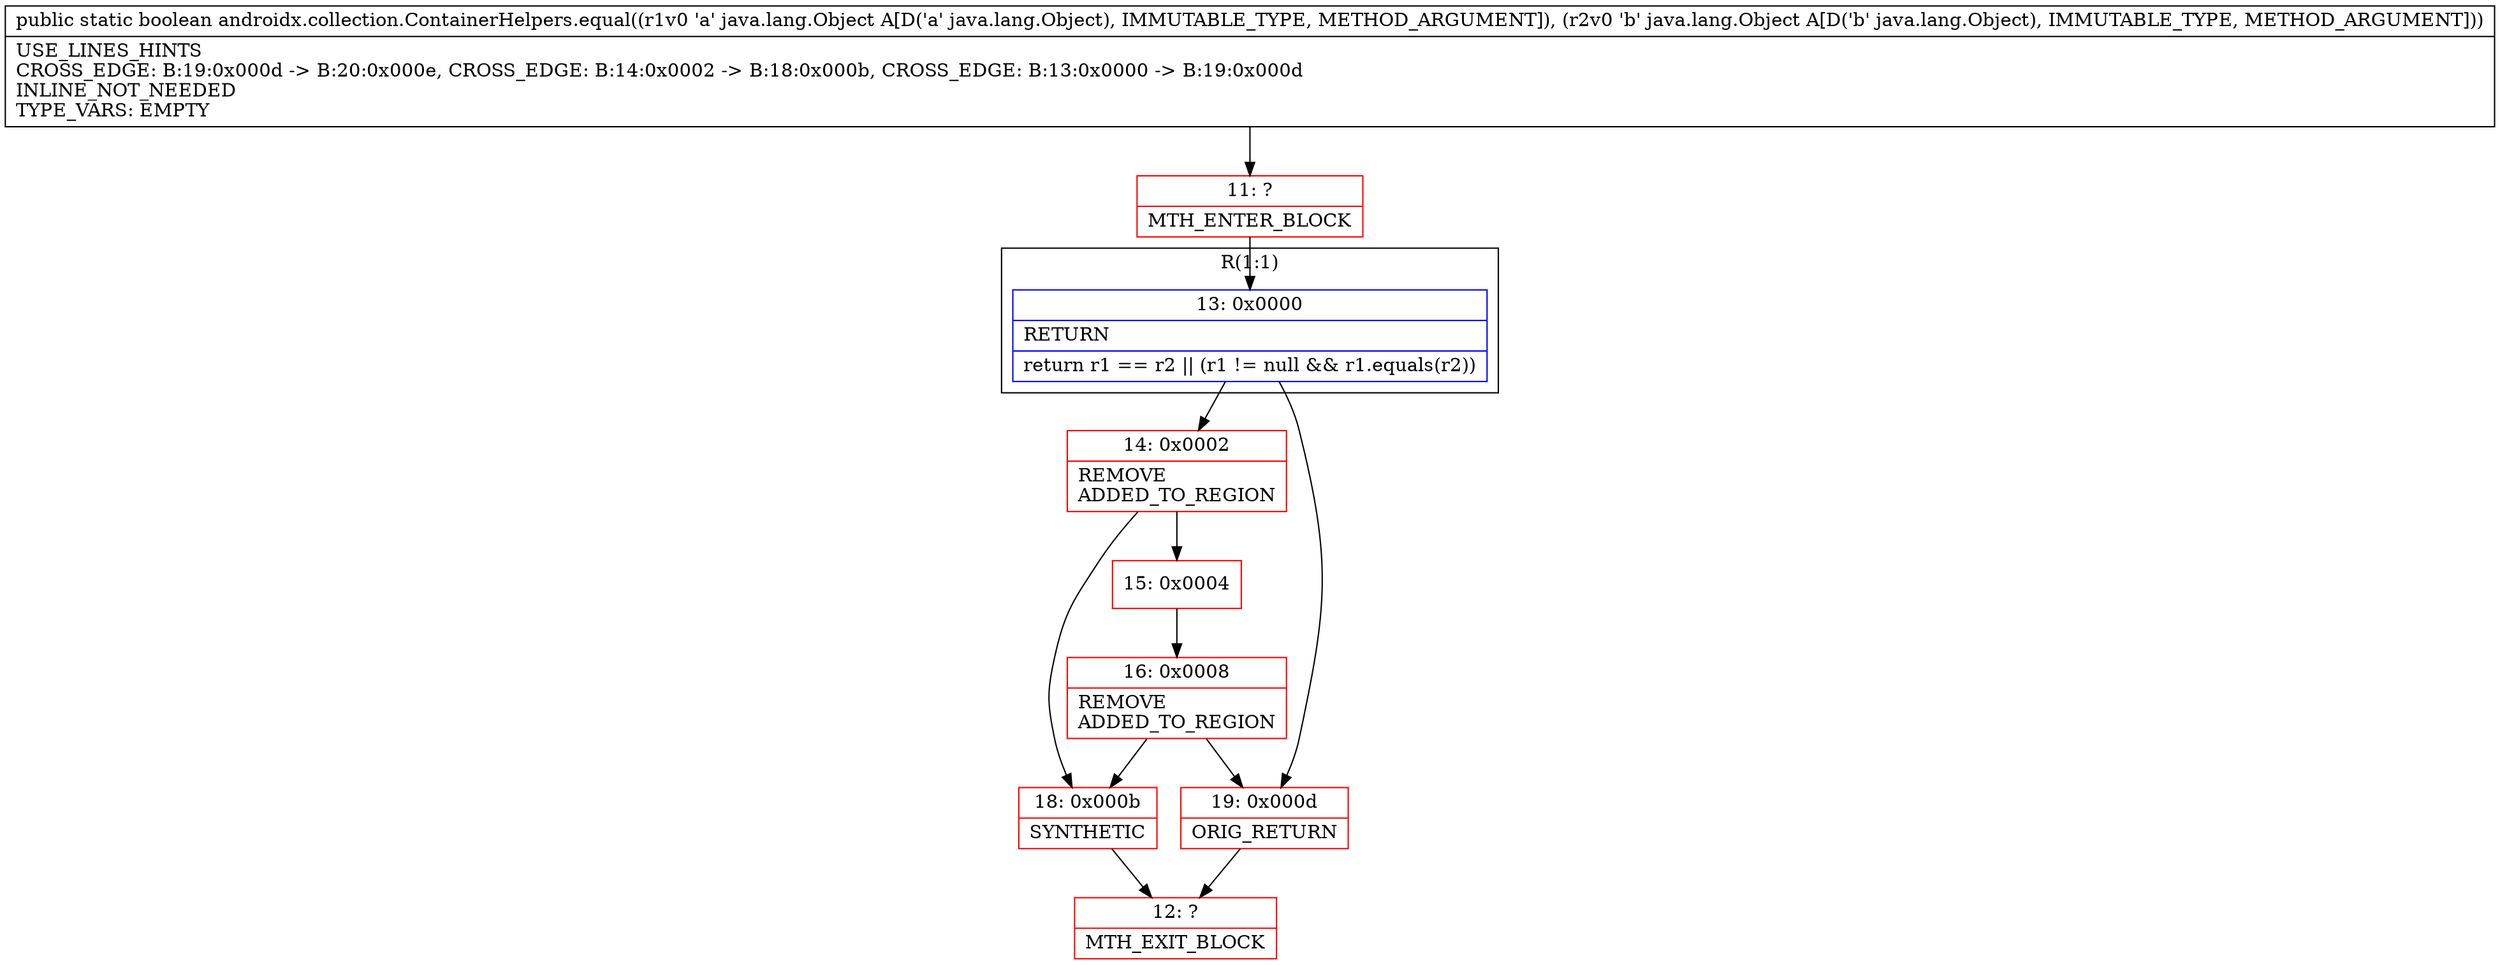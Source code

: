 digraph "CFG forandroidx.collection.ContainerHelpers.equal(Ljava\/lang\/Object;Ljava\/lang\/Object;)Z" {
subgraph cluster_Region_2030156764 {
label = "R(1:1)";
node [shape=record,color=blue];
Node_13 [shape=record,label="{13\:\ 0x0000|RETURN\l|return r1 == r2 \|\| (r1 != null && r1.equals(r2))\l}"];
}
Node_11 [shape=record,color=red,label="{11\:\ ?|MTH_ENTER_BLOCK\l}"];
Node_14 [shape=record,color=red,label="{14\:\ 0x0002|REMOVE\lADDED_TO_REGION\l}"];
Node_15 [shape=record,color=red,label="{15\:\ 0x0004}"];
Node_16 [shape=record,color=red,label="{16\:\ 0x0008|REMOVE\lADDED_TO_REGION\l}"];
Node_18 [shape=record,color=red,label="{18\:\ 0x000b|SYNTHETIC\l}"];
Node_12 [shape=record,color=red,label="{12\:\ ?|MTH_EXIT_BLOCK\l}"];
Node_19 [shape=record,color=red,label="{19\:\ 0x000d|ORIG_RETURN\l}"];
MethodNode[shape=record,label="{public static boolean androidx.collection.ContainerHelpers.equal((r1v0 'a' java.lang.Object A[D('a' java.lang.Object), IMMUTABLE_TYPE, METHOD_ARGUMENT]), (r2v0 'b' java.lang.Object A[D('b' java.lang.Object), IMMUTABLE_TYPE, METHOD_ARGUMENT]))  | USE_LINES_HINTS\lCROSS_EDGE: B:19:0x000d \-\> B:20:0x000e, CROSS_EDGE: B:14:0x0002 \-\> B:18:0x000b, CROSS_EDGE: B:13:0x0000 \-\> B:19:0x000d\lINLINE_NOT_NEEDED\lTYPE_VARS: EMPTY\l}"];
MethodNode -> Node_11;Node_13 -> Node_14;
Node_13 -> Node_19;
Node_11 -> Node_13;
Node_14 -> Node_15;
Node_14 -> Node_18;
Node_15 -> Node_16;
Node_16 -> Node_18;
Node_16 -> Node_19;
Node_18 -> Node_12;
Node_19 -> Node_12;
}

